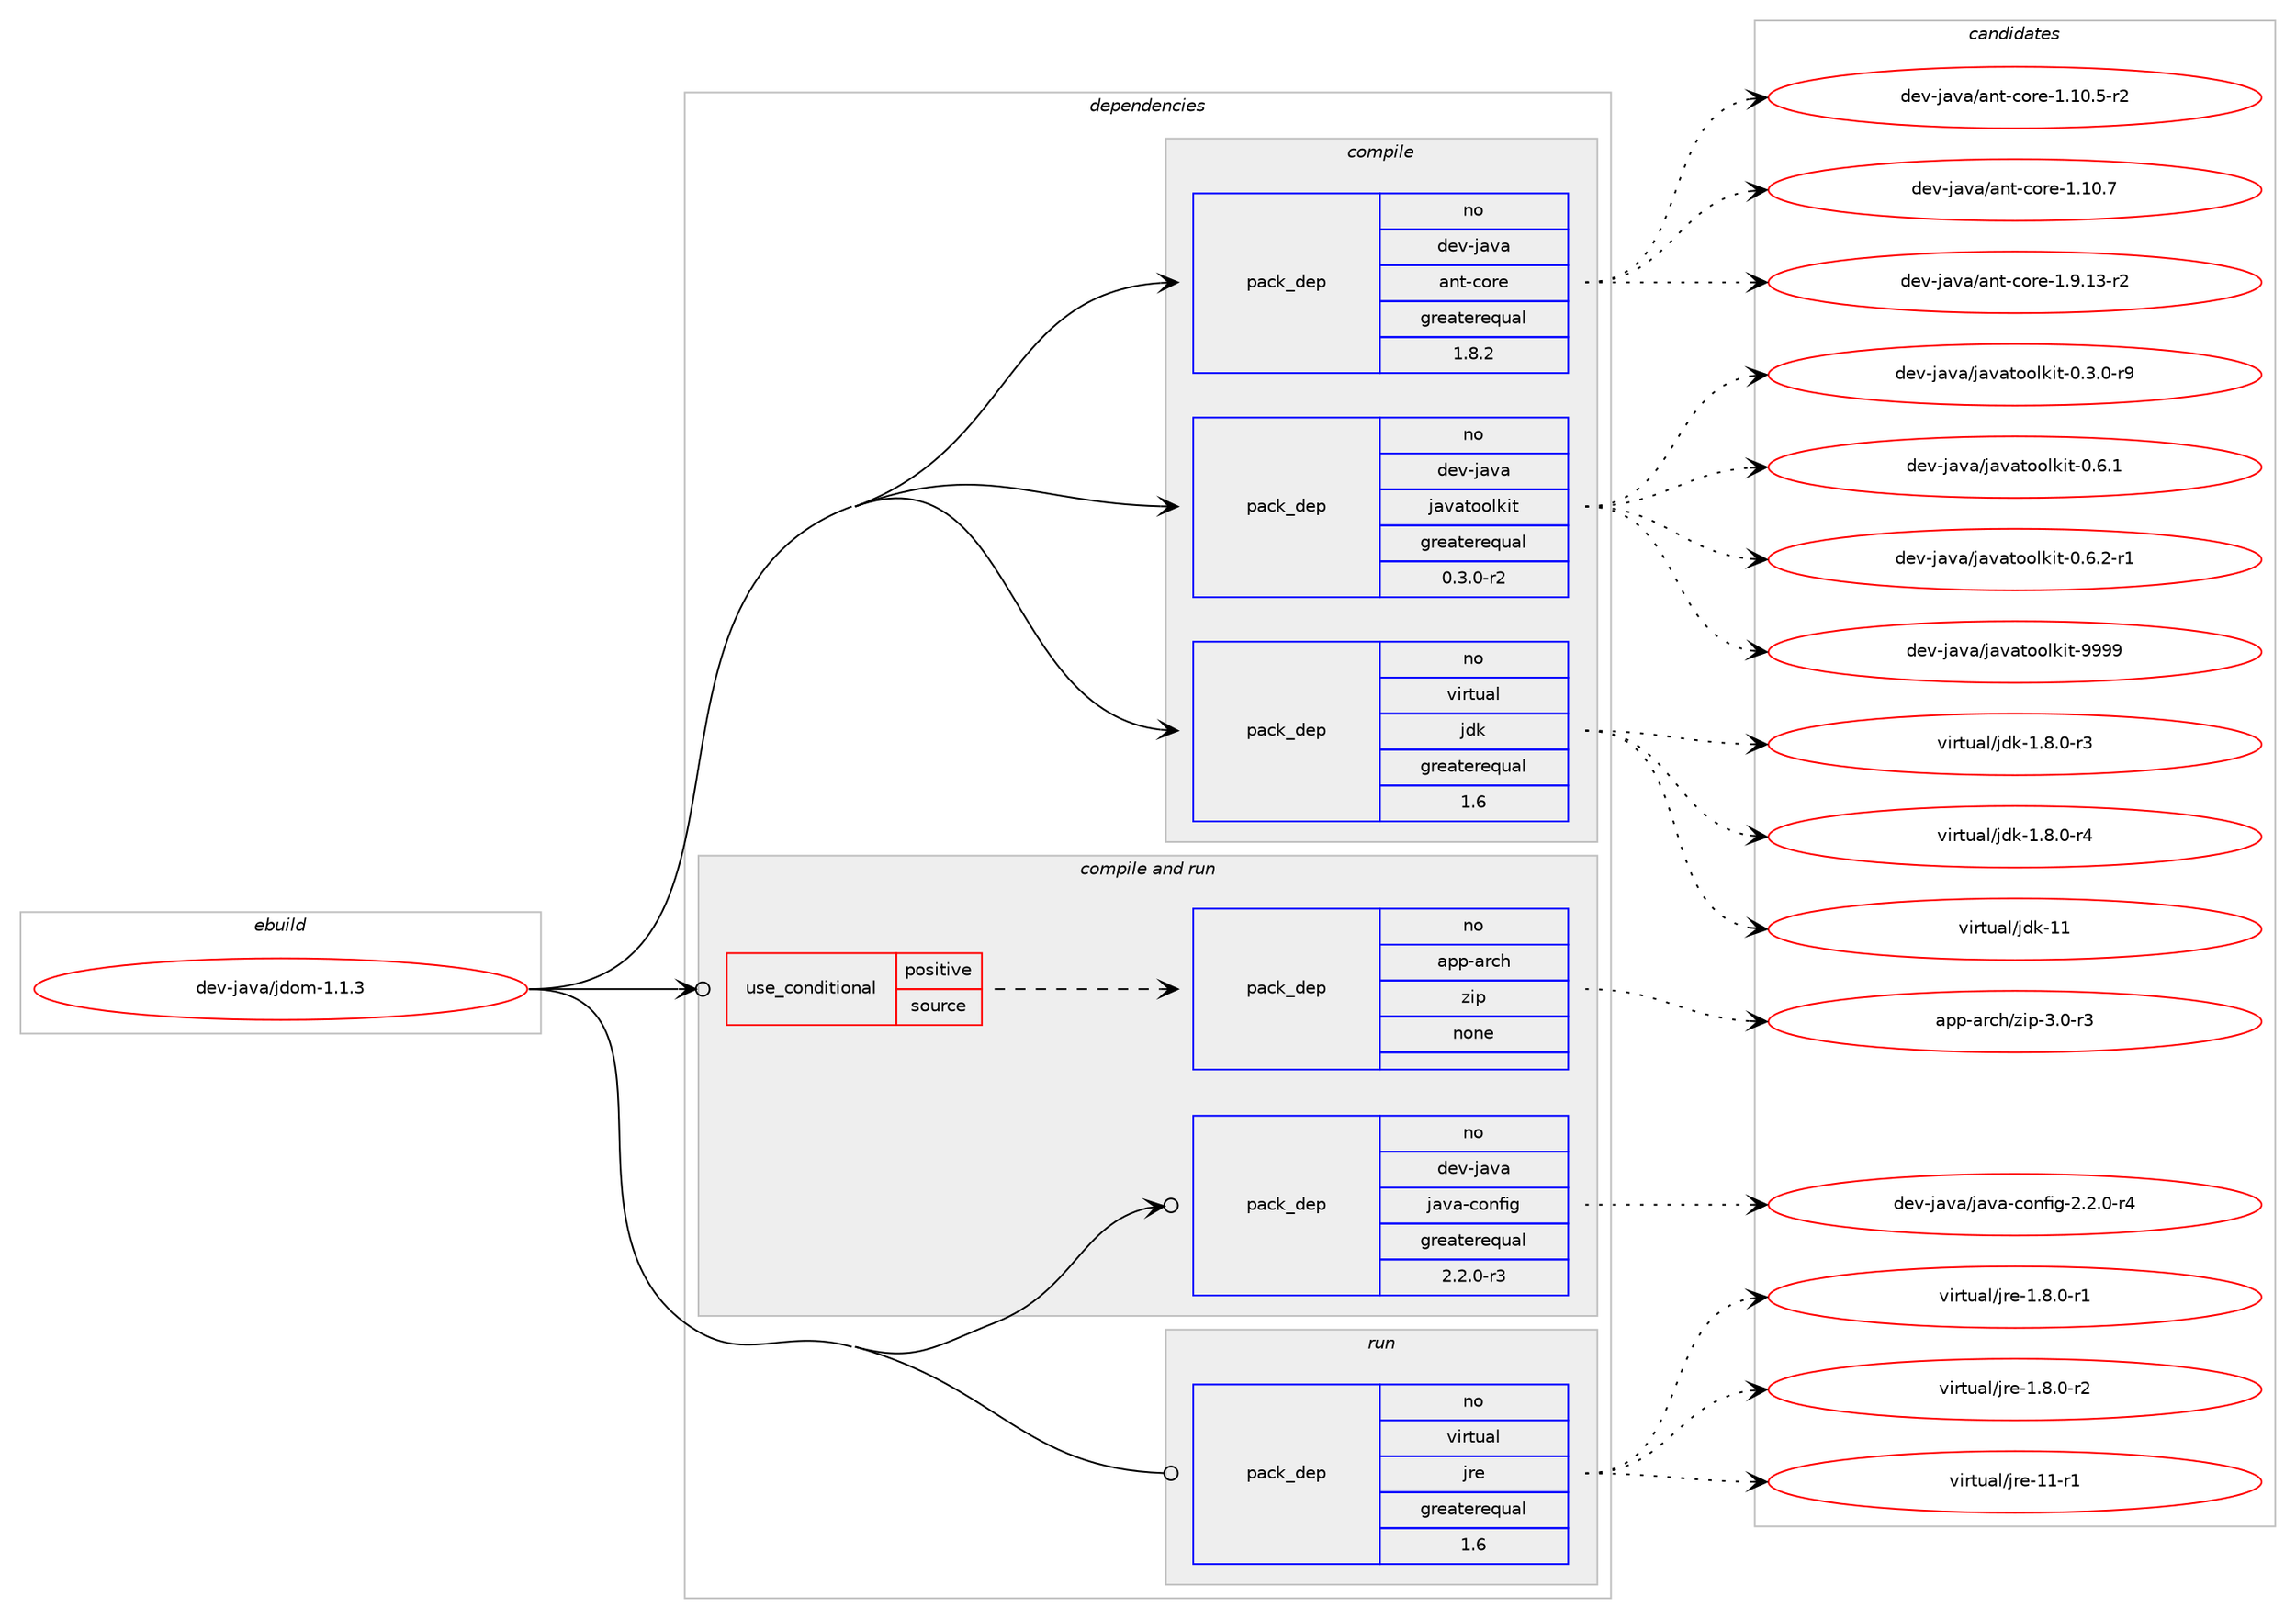 digraph prolog {

# *************
# Graph options
# *************

newrank=true;
concentrate=true;
compound=true;
graph [rankdir=LR,fontname=Helvetica,fontsize=10,ranksep=1.5];#, ranksep=2.5, nodesep=0.2];
edge  [arrowhead=vee];
node  [fontname=Helvetica,fontsize=10];

# **********
# The ebuild
# **********

subgraph cluster_leftcol {
color=gray;
rank=same;
label=<<i>ebuild</i>>;
id [label="dev-java/jdom-1.1.3", color=red, width=4, href="../dev-java/jdom-1.1.3.svg"];
}

# ****************
# The dependencies
# ****************

subgraph cluster_midcol {
color=gray;
label=<<i>dependencies</i>>;
subgraph cluster_compile {
fillcolor="#eeeeee";
style=filled;
label=<<i>compile</i>>;
subgraph pack413699 {
dependency553904 [label=<<TABLE BORDER="0" CELLBORDER="1" CELLSPACING="0" CELLPADDING="4" WIDTH="220"><TR><TD ROWSPAN="6" CELLPADDING="30">pack_dep</TD></TR><TR><TD WIDTH="110">no</TD></TR><TR><TD>dev-java</TD></TR><TR><TD>ant-core</TD></TR><TR><TD>greaterequal</TD></TR><TR><TD>1.8.2</TD></TR></TABLE>>, shape=none, color=blue];
}
id:e -> dependency553904:w [weight=20,style="solid",arrowhead="vee"];
subgraph pack413700 {
dependency553905 [label=<<TABLE BORDER="0" CELLBORDER="1" CELLSPACING="0" CELLPADDING="4" WIDTH="220"><TR><TD ROWSPAN="6" CELLPADDING="30">pack_dep</TD></TR><TR><TD WIDTH="110">no</TD></TR><TR><TD>dev-java</TD></TR><TR><TD>javatoolkit</TD></TR><TR><TD>greaterequal</TD></TR><TR><TD>0.3.0-r2</TD></TR></TABLE>>, shape=none, color=blue];
}
id:e -> dependency553905:w [weight=20,style="solid",arrowhead="vee"];
subgraph pack413701 {
dependency553906 [label=<<TABLE BORDER="0" CELLBORDER="1" CELLSPACING="0" CELLPADDING="4" WIDTH="220"><TR><TD ROWSPAN="6" CELLPADDING="30">pack_dep</TD></TR><TR><TD WIDTH="110">no</TD></TR><TR><TD>virtual</TD></TR><TR><TD>jdk</TD></TR><TR><TD>greaterequal</TD></TR><TR><TD>1.6</TD></TR></TABLE>>, shape=none, color=blue];
}
id:e -> dependency553906:w [weight=20,style="solid",arrowhead="vee"];
}
subgraph cluster_compileandrun {
fillcolor="#eeeeee";
style=filled;
label=<<i>compile and run</i>>;
subgraph cond129028 {
dependency553907 [label=<<TABLE BORDER="0" CELLBORDER="1" CELLSPACING="0" CELLPADDING="4"><TR><TD ROWSPAN="3" CELLPADDING="10">use_conditional</TD></TR><TR><TD>positive</TD></TR><TR><TD>source</TD></TR></TABLE>>, shape=none, color=red];
subgraph pack413702 {
dependency553908 [label=<<TABLE BORDER="0" CELLBORDER="1" CELLSPACING="0" CELLPADDING="4" WIDTH="220"><TR><TD ROWSPAN="6" CELLPADDING="30">pack_dep</TD></TR><TR><TD WIDTH="110">no</TD></TR><TR><TD>app-arch</TD></TR><TR><TD>zip</TD></TR><TR><TD>none</TD></TR><TR><TD></TD></TR></TABLE>>, shape=none, color=blue];
}
dependency553907:e -> dependency553908:w [weight=20,style="dashed",arrowhead="vee"];
}
id:e -> dependency553907:w [weight=20,style="solid",arrowhead="odotvee"];
subgraph pack413703 {
dependency553909 [label=<<TABLE BORDER="0" CELLBORDER="1" CELLSPACING="0" CELLPADDING="4" WIDTH="220"><TR><TD ROWSPAN="6" CELLPADDING="30">pack_dep</TD></TR><TR><TD WIDTH="110">no</TD></TR><TR><TD>dev-java</TD></TR><TR><TD>java-config</TD></TR><TR><TD>greaterequal</TD></TR><TR><TD>2.2.0-r3</TD></TR></TABLE>>, shape=none, color=blue];
}
id:e -> dependency553909:w [weight=20,style="solid",arrowhead="odotvee"];
}
subgraph cluster_run {
fillcolor="#eeeeee";
style=filled;
label=<<i>run</i>>;
subgraph pack413704 {
dependency553910 [label=<<TABLE BORDER="0" CELLBORDER="1" CELLSPACING="0" CELLPADDING="4" WIDTH="220"><TR><TD ROWSPAN="6" CELLPADDING="30">pack_dep</TD></TR><TR><TD WIDTH="110">no</TD></TR><TR><TD>virtual</TD></TR><TR><TD>jre</TD></TR><TR><TD>greaterequal</TD></TR><TR><TD>1.6</TD></TR></TABLE>>, shape=none, color=blue];
}
id:e -> dependency553910:w [weight=20,style="solid",arrowhead="odot"];
}
}

# **************
# The candidates
# **************

subgraph cluster_choices {
rank=same;
color=gray;
label=<<i>candidates</i>>;

subgraph choice413699 {
color=black;
nodesep=1;
choice10010111845106971189747971101164599111114101454946494846534511450 [label="dev-java/ant-core-1.10.5-r2", color=red, width=4,href="../dev-java/ant-core-1.10.5-r2.svg"];
choice1001011184510697118974797110116459911111410145494649484655 [label="dev-java/ant-core-1.10.7", color=red, width=4,href="../dev-java/ant-core-1.10.7.svg"];
choice10010111845106971189747971101164599111114101454946574649514511450 [label="dev-java/ant-core-1.9.13-r2", color=red, width=4,href="../dev-java/ant-core-1.9.13-r2.svg"];
dependency553904:e -> choice10010111845106971189747971101164599111114101454946494846534511450:w [style=dotted,weight="100"];
dependency553904:e -> choice1001011184510697118974797110116459911111410145494649484655:w [style=dotted,weight="100"];
dependency553904:e -> choice10010111845106971189747971101164599111114101454946574649514511450:w [style=dotted,weight="100"];
}
subgraph choice413700 {
color=black;
nodesep=1;
choice1001011184510697118974710697118971161111111081071051164548465146484511457 [label="dev-java/javatoolkit-0.3.0-r9", color=red, width=4,href="../dev-java/javatoolkit-0.3.0-r9.svg"];
choice100101118451069711897471069711897116111111108107105116454846544649 [label="dev-java/javatoolkit-0.6.1", color=red, width=4,href="../dev-java/javatoolkit-0.6.1.svg"];
choice1001011184510697118974710697118971161111111081071051164548465446504511449 [label="dev-java/javatoolkit-0.6.2-r1", color=red, width=4,href="../dev-java/javatoolkit-0.6.2-r1.svg"];
choice1001011184510697118974710697118971161111111081071051164557575757 [label="dev-java/javatoolkit-9999", color=red, width=4,href="../dev-java/javatoolkit-9999.svg"];
dependency553905:e -> choice1001011184510697118974710697118971161111111081071051164548465146484511457:w [style=dotted,weight="100"];
dependency553905:e -> choice100101118451069711897471069711897116111111108107105116454846544649:w [style=dotted,weight="100"];
dependency553905:e -> choice1001011184510697118974710697118971161111111081071051164548465446504511449:w [style=dotted,weight="100"];
dependency553905:e -> choice1001011184510697118974710697118971161111111081071051164557575757:w [style=dotted,weight="100"];
}
subgraph choice413701 {
color=black;
nodesep=1;
choice11810511411611797108471061001074549465646484511451 [label="virtual/jdk-1.8.0-r3", color=red, width=4,href="../virtual/jdk-1.8.0-r3.svg"];
choice11810511411611797108471061001074549465646484511452 [label="virtual/jdk-1.8.0-r4", color=red, width=4,href="../virtual/jdk-1.8.0-r4.svg"];
choice1181051141161179710847106100107454949 [label="virtual/jdk-11", color=red, width=4,href="../virtual/jdk-11.svg"];
dependency553906:e -> choice11810511411611797108471061001074549465646484511451:w [style=dotted,weight="100"];
dependency553906:e -> choice11810511411611797108471061001074549465646484511452:w [style=dotted,weight="100"];
dependency553906:e -> choice1181051141161179710847106100107454949:w [style=dotted,weight="100"];
}
subgraph choice413702 {
color=black;
nodesep=1;
choice9711211245971149910447122105112455146484511451 [label="app-arch/zip-3.0-r3", color=red, width=4,href="../app-arch/zip-3.0-r3.svg"];
dependency553908:e -> choice9711211245971149910447122105112455146484511451:w [style=dotted,weight="100"];
}
subgraph choice413703 {
color=black;
nodesep=1;
choice10010111845106971189747106971189745991111101021051034550465046484511452 [label="dev-java/java-config-2.2.0-r4", color=red, width=4,href="../dev-java/java-config-2.2.0-r4.svg"];
dependency553909:e -> choice10010111845106971189747106971189745991111101021051034550465046484511452:w [style=dotted,weight="100"];
}
subgraph choice413704 {
color=black;
nodesep=1;
choice11810511411611797108471061141014549465646484511449 [label="virtual/jre-1.8.0-r1", color=red, width=4,href="../virtual/jre-1.8.0-r1.svg"];
choice11810511411611797108471061141014549465646484511450 [label="virtual/jre-1.8.0-r2", color=red, width=4,href="../virtual/jre-1.8.0-r2.svg"];
choice11810511411611797108471061141014549494511449 [label="virtual/jre-11-r1", color=red, width=4,href="../virtual/jre-11-r1.svg"];
dependency553910:e -> choice11810511411611797108471061141014549465646484511449:w [style=dotted,weight="100"];
dependency553910:e -> choice11810511411611797108471061141014549465646484511450:w [style=dotted,weight="100"];
dependency553910:e -> choice11810511411611797108471061141014549494511449:w [style=dotted,weight="100"];
}
}

}
